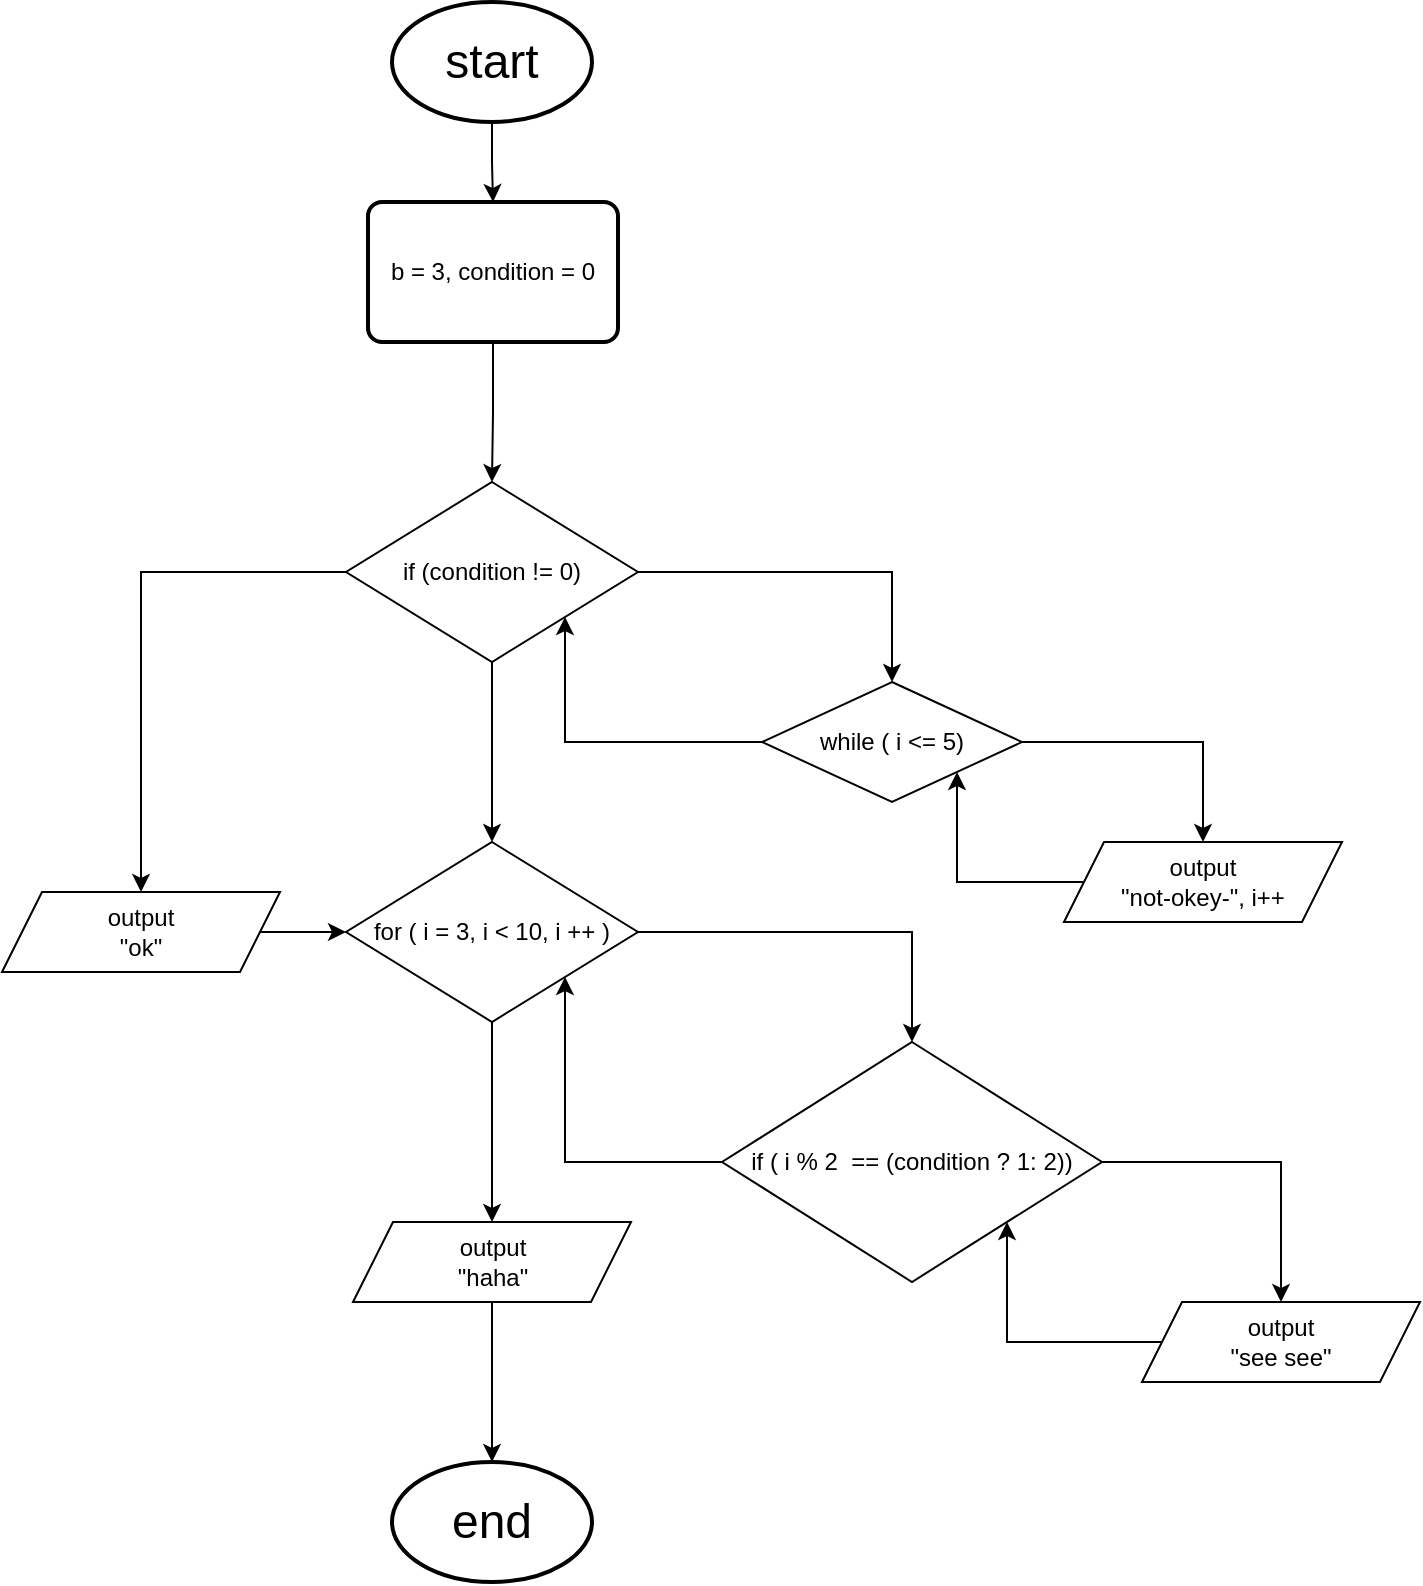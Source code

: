 <mxfile version="25.0.3">
  <diagram name="Page-1" id="1jy7wBRaavq9tMdBv6I-">
    <mxGraphModel dx="1434" dy="746" grid="1" gridSize="10" guides="1" tooltips="1" connect="1" arrows="1" fold="1" page="1" pageScale="1" pageWidth="850" pageHeight="1100" math="0" shadow="0">
      <root>
        <mxCell id="0" />
        <mxCell id="1" parent="0" />
        <mxCell id="QprDGljD75HHbTXDzGDm-14" style="edgeStyle=orthogonalEdgeStyle;rounded=0;orthogonalLoop=1;jettySize=auto;html=1;entryX=0.5;entryY=0;entryDx=0;entryDy=0;" edge="1" parent="1" source="QprDGljD75HHbTXDzGDm-1" target="QprDGljD75HHbTXDzGDm-3">
          <mxGeometry relative="1" as="geometry" />
        </mxCell>
        <mxCell id="QprDGljD75HHbTXDzGDm-1" value="&lt;font style=&quot;font-size: 24px;&quot;&gt;start&lt;/font&gt;" style="strokeWidth=2;html=1;shape=mxgraph.flowchart.start_1;whiteSpace=wrap;" vertex="1" parent="1">
          <mxGeometry x="375" y="40" width="100" height="60" as="geometry" />
        </mxCell>
        <mxCell id="QprDGljD75HHbTXDzGDm-2" value="&lt;font style=&quot;font-size: 24px;&quot;&gt;end&lt;/font&gt;" style="strokeWidth=2;html=1;shape=mxgraph.flowchart.start_1;whiteSpace=wrap;" vertex="1" parent="1">
          <mxGeometry x="375" y="770" width="100" height="60" as="geometry" />
        </mxCell>
        <mxCell id="QprDGljD75HHbTXDzGDm-13" style="edgeStyle=orthogonalEdgeStyle;rounded=0;orthogonalLoop=1;jettySize=auto;html=1;entryX=0.5;entryY=0;entryDx=0;entryDy=0;" edge="1" parent="1" source="QprDGljD75HHbTXDzGDm-3" target="QprDGljD75HHbTXDzGDm-4">
          <mxGeometry relative="1" as="geometry" />
        </mxCell>
        <mxCell id="QprDGljD75HHbTXDzGDm-3" value="b = 3, condition = 0" style="rounded=1;whiteSpace=wrap;html=1;absoluteArcSize=1;arcSize=14;strokeWidth=2;" vertex="1" parent="1">
          <mxGeometry x="363" y="140" width="125" height="70" as="geometry" />
        </mxCell>
        <mxCell id="QprDGljD75HHbTXDzGDm-6" style="edgeStyle=orthogonalEdgeStyle;rounded=0;orthogonalLoop=1;jettySize=auto;html=1;entryX=0.5;entryY=0;entryDx=0;entryDy=0;" edge="1" parent="1" source="QprDGljD75HHbTXDzGDm-4" target="QprDGljD75HHbTXDzGDm-5">
          <mxGeometry relative="1" as="geometry" />
        </mxCell>
        <mxCell id="QprDGljD75HHbTXDzGDm-9" style="edgeStyle=orthogonalEdgeStyle;rounded=0;orthogonalLoop=1;jettySize=auto;html=1;entryX=0.5;entryY=0;entryDx=0;entryDy=0;" edge="1" parent="1" source="QprDGljD75HHbTXDzGDm-4" target="QprDGljD75HHbTXDzGDm-8">
          <mxGeometry relative="1" as="geometry" />
        </mxCell>
        <mxCell id="QprDGljD75HHbTXDzGDm-20" style="edgeStyle=orthogonalEdgeStyle;rounded=0;orthogonalLoop=1;jettySize=auto;html=1;entryX=0.5;entryY=0;entryDx=0;entryDy=0;" edge="1" parent="1" source="QprDGljD75HHbTXDzGDm-4" target="QprDGljD75HHbTXDzGDm-15">
          <mxGeometry relative="1" as="geometry" />
        </mxCell>
        <mxCell id="QprDGljD75HHbTXDzGDm-4" value="if (condition != 0)" style="rhombus;whiteSpace=wrap;html=1;" vertex="1" parent="1">
          <mxGeometry x="352" y="280" width="146" height="90" as="geometry" />
        </mxCell>
        <mxCell id="QprDGljD75HHbTXDzGDm-32" style="edgeStyle=orthogonalEdgeStyle;rounded=0;orthogonalLoop=1;jettySize=auto;html=1;entryX=0;entryY=0.5;entryDx=0;entryDy=0;" edge="1" parent="1" source="QprDGljD75HHbTXDzGDm-5" target="QprDGljD75HHbTXDzGDm-15">
          <mxGeometry relative="1" as="geometry" />
        </mxCell>
        <mxCell id="QprDGljD75HHbTXDzGDm-5" value="output&lt;br&gt;&quot;ok&quot;" style="shape=parallelogram;perimeter=parallelogramPerimeter;whiteSpace=wrap;html=1;fixedSize=1;" vertex="1" parent="1">
          <mxGeometry x="180" y="485" width="139" height="40" as="geometry" />
        </mxCell>
        <mxCell id="QprDGljD75HHbTXDzGDm-11" style="edgeStyle=orthogonalEdgeStyle;rounded=0;orthogonalLoop=1;jettySize=auto;html=1;entryX=0.5;entryY=0;entryDx=0;entryDy=0;" edge="1" parent="1" source="QprDGljD75HHbTXDzGDm-8" target="QprDGljD75HHbTXDzGDm-10">
          <mxGeometry relative="1" as="geometry" />
        </mxCell>
        <mxCell id="QprDGljD75HHbTXDzGDm-30" style="edgeStyle=orthogonalEdgeStyle;rounded=0;orthogonalLoop=1;jettySize=auto;html=1;entryX=1;entryY=1;entryDx=0;entryDy=0;" edge="1" parent="1" source="QprDGljD75HHbTXDzGDm-8" target="QprDGljD75HHbTXDzGDm-4">
          <mxGeometry relative="1" as="geometry" />
        </mxCell>
        <mxCell id="QprDGljD75HHbTXDzGDm-8" value="while ( i &amp;lt;= 5)" style="rhombus;whiteSpace=wrap;html=1;" vertex="1" parent="1">
          <mxGeometry x="560" y="380" width="130" height="60" as="geometry" />
        </mxCell>
        <mxCell id="QprDGljD75HHbTXDzGDm-12" style="edgeStyle=orthogonalEdgeStyle;rounded=0;orthogonalLoop=1;jettySize=auto;html=1;entryX=1;entryY=1;entryDx=0;entryDy=0;" edge="1" parent="1" source="QprDGljD75HHbTXDzGDm-10" target="QprDGljD75HHbTXDzGDm-8">
          <mxGeometry relative="1" as="geometry" />
        </mxCell>
        <mxCell id="QprDGljD75HHbTXDzGDm-10" value="output&lt;br&gt;&quot;not-okey-&quot;, i++" style="shape=parallelogram;perimeter=parallelogramPerimeter;whiteSpace=wrap;html=1;fixedSize=1;" vertex="1" parent="1">
          <mxGeometry x="711" y="460" width="139" height="40" as="geometry" />
        </mxCell>
        <mxCell id="QprDGljD75HHbTXDzGDm-19" style="edgeStyle=orthogonalEdgeStyle;rounded=0;orthogonalLoop=1;jettySize=auto;html=1;" edge="1" parent="1" source="QprDGljD75HHbTXDzGDm-15" target="QprDGljD75HHbTXDzGDm-16">
          <mxGeometry relative="1" as="geometry" />
        </mxCell>
        <mxCell id="QprDGljD75HHbTXDzGDm-25" style="edgeStyle=orthogonalEdgeStyle;rounded=0;orthogonalLoop=1;jettySize=auto;html=1;entryX=0.5;entryY=0;entryDx=0;entryDy=0;" edge="1" parent="1" source="QprDGljD75HHbTXDzGDm-15" target="QprDGljD75HHbTXDzGDm-24">
          <mxGeometry relative="1" as="geometry" />
        </mxCell>
        <mxCell id="QprDGljD75HHbTXDzGDm-15" value="for ( i = 3, i &amp;lt; 10, i ++ )" style="rhombus;whiteSpace=wrap;html=1;" vertex="1" parent="1">
          <mxGeometry x="352" y="460" width="146" height="90" as="geometry" />
        </mxCell>
        <mxCell id="QprDGljD75HHbTXDzGDm-18" style="edgeStyle=orthogonalEdgeStyle;rounded=0;orthogonalLoop=1;jettySize=auto;html=1;entryX=0.5;entryY=0;entryDx=0;entryDy=0;" edge="1" parent="1" source="QprDGljD75HHbTXDzGDm-16" target="QprDGljD75HHbTXDzGDm-17">
          <mxGeometry relative="1" as="geometry" />
        </mxCell>
        <mxCell id="QprDGljD75HHbTXDzGDm-28" style="edgeStyle=orthogonalEdgeStyle;rounded=0;orthogonalLoop=1;jettySize=auto;html=1;entryX=1;entryY=1;entryDx=0;entryDy=0;" edge="1" parent="1" source="QprDGljD75HHbTXDzGDm-16" target="QprDGljD75HHbTXDzGDm-15">
          <mxGeometry relative="1" as="geometry" />
        </mxCell>
        <mxCell id="QprDGljD75HHbTXDzGDm-16" value="if ( i % 2&amp;nbsp; == (condition ? 1: 2))" style="rhombus;whiteSpace=wrap;html=1;" vertex="1" parent="1">
          <mxGeometry x="540" y="560" width="190" height="120" as="geometry" />
        </mxCell>
        <mxCell id="QprDGljD75HHbTXDzGDm-27" style="edgeStyle=orthogonalEdgeStyle;rounded=0;orthogonalLoop=1;jettySize=auto;html=1;entryX=1;entryY=1;entryDx=0;entryDy=0;" edge="1" parent="1" source="QprDGljD75HHbTXDzGDm-17" target="QprDGljD75HHbTXDzGDm-16">
          <mxGeometry relative="1" as="geometry" />
        </mxCell>
        <mxCell id="QprDGljD75HHbTXDzGDm-17" value="output&lt;br&gt;&quot;see see&quot;" style="shape=parallelogram;perimeter=parallelogramPerimeter;whiteSpace=wrap;html=1;fixedSize=1;" vertex="1" parent="1">
          <mxGeometry x="750" y="690" width="139" height="40" as="geometry" />
        </mxCell>
        <mxCell id="QprDGljD75HHbTXDzGDm-24" value="output&lt;br&gt;&quot;haha&quot;" style="shape=parallelogram;perimeter=parallelogramPerimeter;whiteSpace=wrap;html=1;fixedSize=1;" vertex="1" parent="1">
          <mxGeometry x="355.5" y="650" width="139" height="40" as="geometry" />
        </mxCell>
        <mxCell id="QprDGljD75HHbTXDzGDm-26" style="edgeStyle=orthogonalEdgeStyle;rounded=0;orthogonalLoop=1;jettySize=auto;html=1;entryX=0.5;entryY=0;entryDx=0;entryDy=0;entryPerimeter=0;" edge="1" parent="1" source="QprDGljD75HHbTXDzGDm-24" target="QprDGljD75HHbTXDzGDm-2">
          <mxGeometry relative="1" as="geometry" />
        </mxCell>
      </root>
    </mxGraphModel>
  </diagram>
</mxfile>
